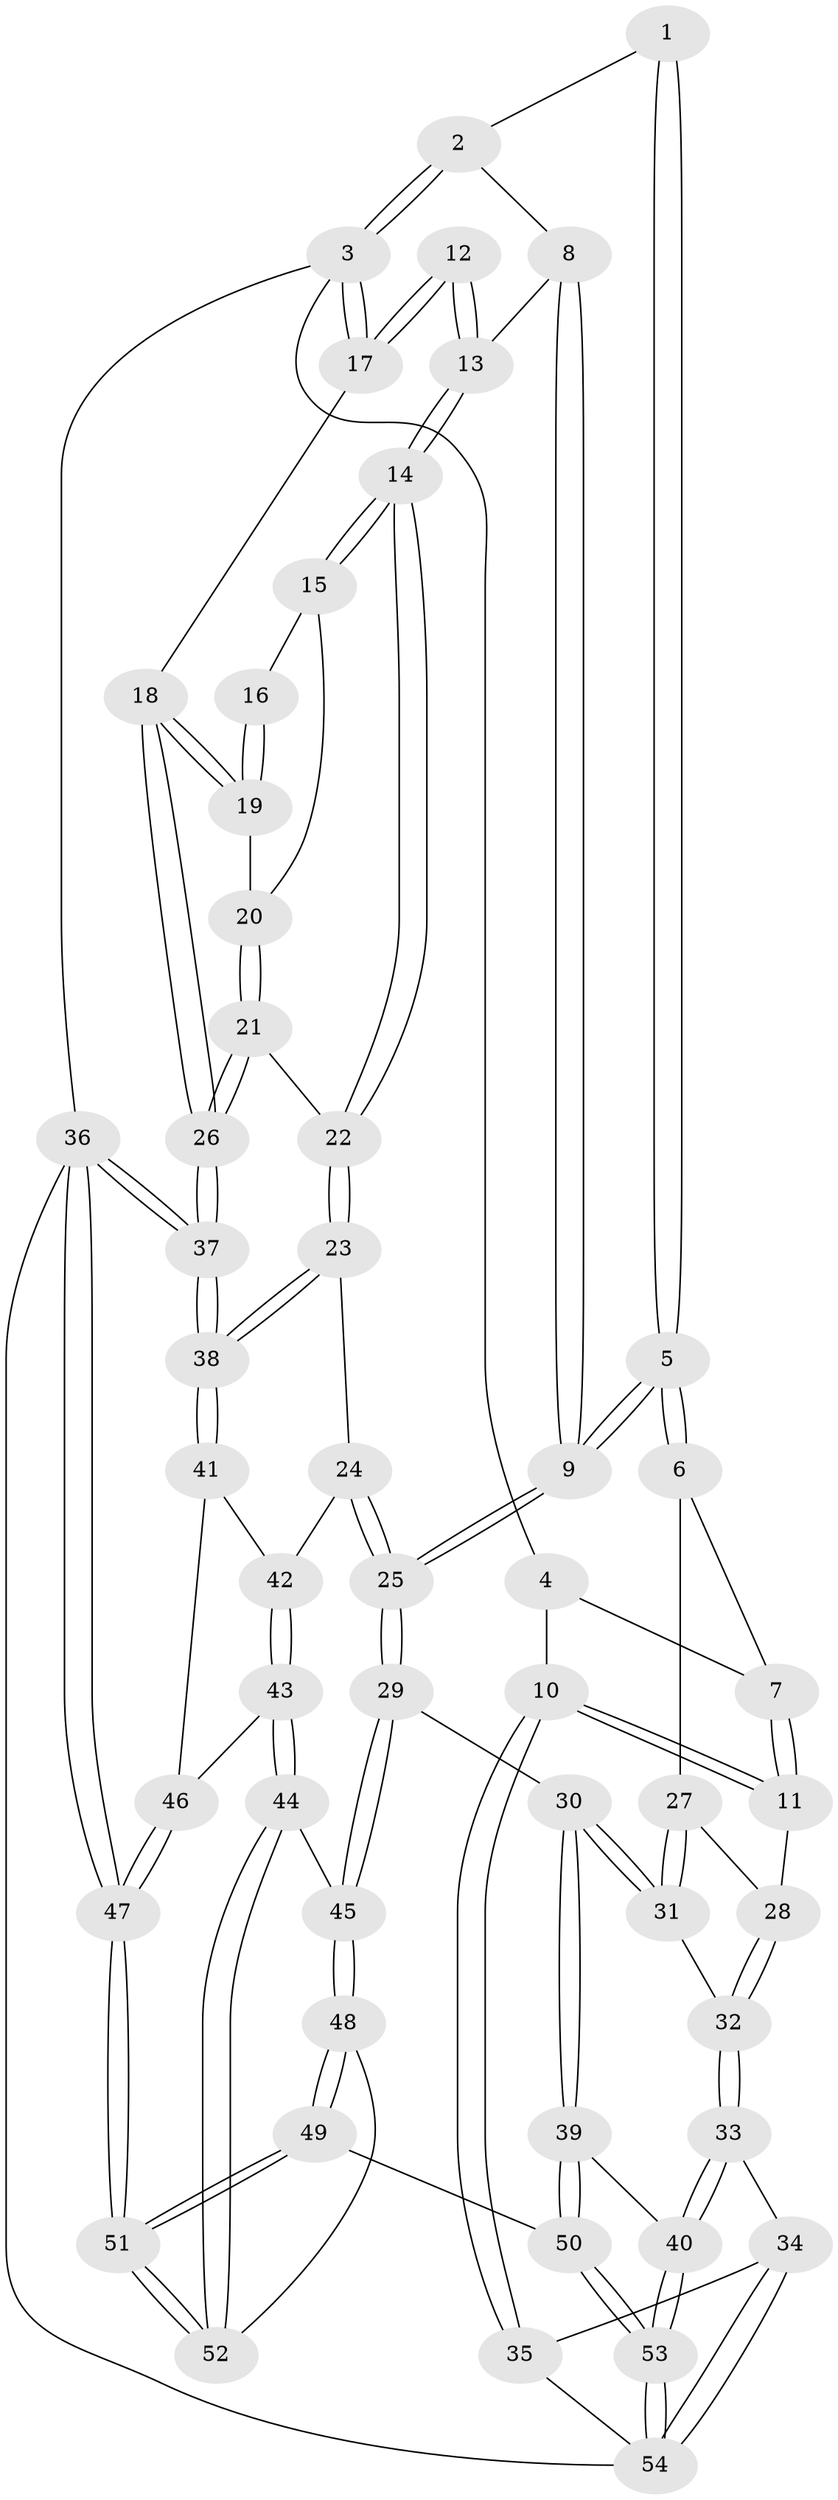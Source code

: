 // Generated by graph-tools (version 1.1) at 2025/03/03/09/25 03:03:20]
// undirected, 54 vertices, 131 edges
graph export_dot {
graph [start="1"]
  node [color=gray90,style=filled];
  1 [pos="+0.5622546160289693+0"];
  2 [pos="+0.6746097747196647+0"];
  3 [pos="+1+0"];
  4 [pos="+0.21492927173872992+0"];
  5 [pos="+0.3988722797299518+0.27524792681824356"];
  6 [pos="+0.3292765642386934+0.2679803735158119"];
  7 [pos="+0.17955350726809555+0.0756686793229822"];
  8 [pos="+0.7428866477213629+0.10941191465807273"];
  9 [pos="+0.4595300700237693+0.3359808514643584"];
  10 [pos="+0+0.26606315875487224"];
  11 [pos="+0+0.25525813133777187"];
  12 [pos="+1+0.07971951870624026"];
  13 [pos="+0.7742118451214565+0.1568511929607451"];
  14 [pos="+0.7801690609220936+0.17845420314440996"];
  15 [pos="+0.9154264446675434+0.20816671620189084"];
  16 [pos="+0.9526831977464388+0.18717396424869528"];
  17 [pos="+1+0"];
  18 [pos="+1+0.21762631307252917"];
  19 [pos="+1+0.23427958944549293"];
  20 [pos="+0.9782570104584817+0.2412219952262575"];
  21 [pos="+0.8428690285336522+0.41855909476485176"];
  22 [pos="+0.7825865833751776+0.42716249068846235"];
  23 [pos="+0.7177679998850928+0.5055782616257157"];
  24 [pos="+0.7174257346293192+0.5057926863422603"];
  25 [pos="+0.5854150533194802+0.5503395389253841"];
  26 [pos="+1+0.4167160115316931"];
  27 [pos="+0.26047781715694773+0.32213744275161377"];
  28 [pos="+0.14762300980039475+0.37104821228931834"];
  29 [pos="+0.5676155557129351+0.5782120490404518"];
  30 [pos="+0.5384391358606085+0.5981263313558207"];
  31 [pos="+0.2899999920702026+0.543783408148573"];
  32 [pos="+0.1337834803825176+0.5650742196159892"];
  33 [pos="+0.02989687751815085+0.6835319689118136"];
  34 [pos="+0+0.6875273078124567"];
  35 [pos="+0+0.6869042219632272"];
  36 [pos="+1+1"];
  37 [pos="+1+0.6895437720440896"];
  38 [pos="+1+0.6927930324024748"];
  39 [pos="+0.4663036685861259+0.7040855717566116"];
  40 [pos="+0.17186638948770425+0.7774859983456519"];
  41 [pos="+0.9999633502091979+0.7340434049344673"];
  42 [pos="+0.8368723198102065+0.7071046946148842"];
  43 [pos="+0.8515530004295908+0.8029459625485651"];
  44 [pos="+0.8261752337705744+0.8352946930132684"];
  45 [pos="+0.6659294631274704+0.7556198014797201"];
  46 [pos="+0.940985916763427+0.7858732380416035"];
  47 [pos="+0.978297978042042+1"];
  48 [pos="+0.6702700021307779+0.8639855560879895"];
  49 [pos="+0.6162673966093278+1"];
  50 [pos="+0.44712519689103725+1"];
  51 [pos="+0.9152462795896041+1"];
  52 [pos="+0.8302757660832555+0.8918637693297982"];
  53 [pos="+0.295059574016113+1"];
  54 [pos="+0.18628717555235796+1"];
  1 -- 2;
  1 -- 5;
  1 -- 5;
  2 -- 3;
  2 -- 3;
  2 -- 8;
  3 -- 4;
  3 -- 17;
  3 -- 17;
  3 -- 36;
  4 -- 7;
  4 -- 10;
  5 -- 6;
  5 -- 6;
  5 -- 9;
  5 -- 9;
  6 -- 7;
  6 -- 27;
  7 -- 11;
  7 -- 11;
  8 -- 9;
  8 -- 9;
  8 -- 13;
  9 -- 25;
  9 -- 25;
  10 -- 11;
  10 -- 11;
  10 -- 35;
  10 -- 35;
  11 -- 28;
  12 -- 13;
  12 -- 13;
  12 -- 17;
  12 -- 17;
  13 -- 14;
  13 -- 14;
  14 -- 15;
  14 -- 15;
  14 -- 22;
  14 -- 22;
  15 -- 16;
  15 -- 20;
  16 -- 19;
  16 -- 19;
  17 -- 18;
  18 -- 19;
  18 -- 19;
  18 -- 26;
  18 -- 26;
  19 -- 20;
  20 -- 21;
  20 -- 21;
  21 -- 22;
  21 -- 26;
  21 -- 26;
  22 -- 23;
  22 -- 23;
  23 -- 24;
  23 -- 38;
  23 -- 38;
  24 -- 25;
  24 -- 25;
  24 -- 42;
  25 -- 29;
  25 -- 29;
  26 -- 37;
  26 -- 37;
  27 -- 28;
  27 -- 31;
  27 -- 31;
  28 -- 32;
  28 -- 32;
  29 -- 30;
  29 -- 45;
  29 -- 45;
  30 -- 31;
  30 -- 31;
  30 -- 39;
  30 -- 39;
  31 -- 32;
  32 -- 33;
  32 -- 33;
  33 -- 34;
  33 -- 40;
  33 -- 40;
  34 -- 35;
  34 -- 54;
  34 -- 54;
  35 -- 54;
  36 -- 37;
  36 -- 37;
  36 -- 47;
  36 -- 47;
  36 -- 54;
  37 -- 38;
  37 -- 38;
  38 -- 41;
  38 -- 41;
  39 -- 40;
  39 -- 50;
  39 -- 50;
  40 -- 53;
  40 -- 53;
  41 -- 42;
  41 -- 46;
  42 -- 43;
  42 -- 43;
  43 -- 44;
  43 -- 44;
  43 -- 46;
  44 -- 45;
  44 -- 52;
  44 -- 52;
  45 -- 48;
  45 -- 48;
  46 -- 47;
  46 -- 47;
  47 -- 51;
  47 -- 51;
  48 -- 49;
  48 -- 49;
  48 -- 52;
  49 -- 50;
  49 -- 51;
  49 -- 51;
  50 -- 53;
  50 -- 53;
  51 -- 52;
  51 -- 52;
  53 -- 54;
  53 -- 54;
}
